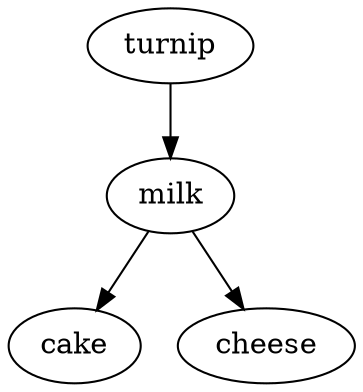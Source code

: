 digraph "Sample job #3 (reduced run)" {
    "turnip"
    "milk"
    "cake"
    "cheese"
    "turnip" -> "milk"
    "milk" -> "cake"
    "milk" -> "cheese"
}